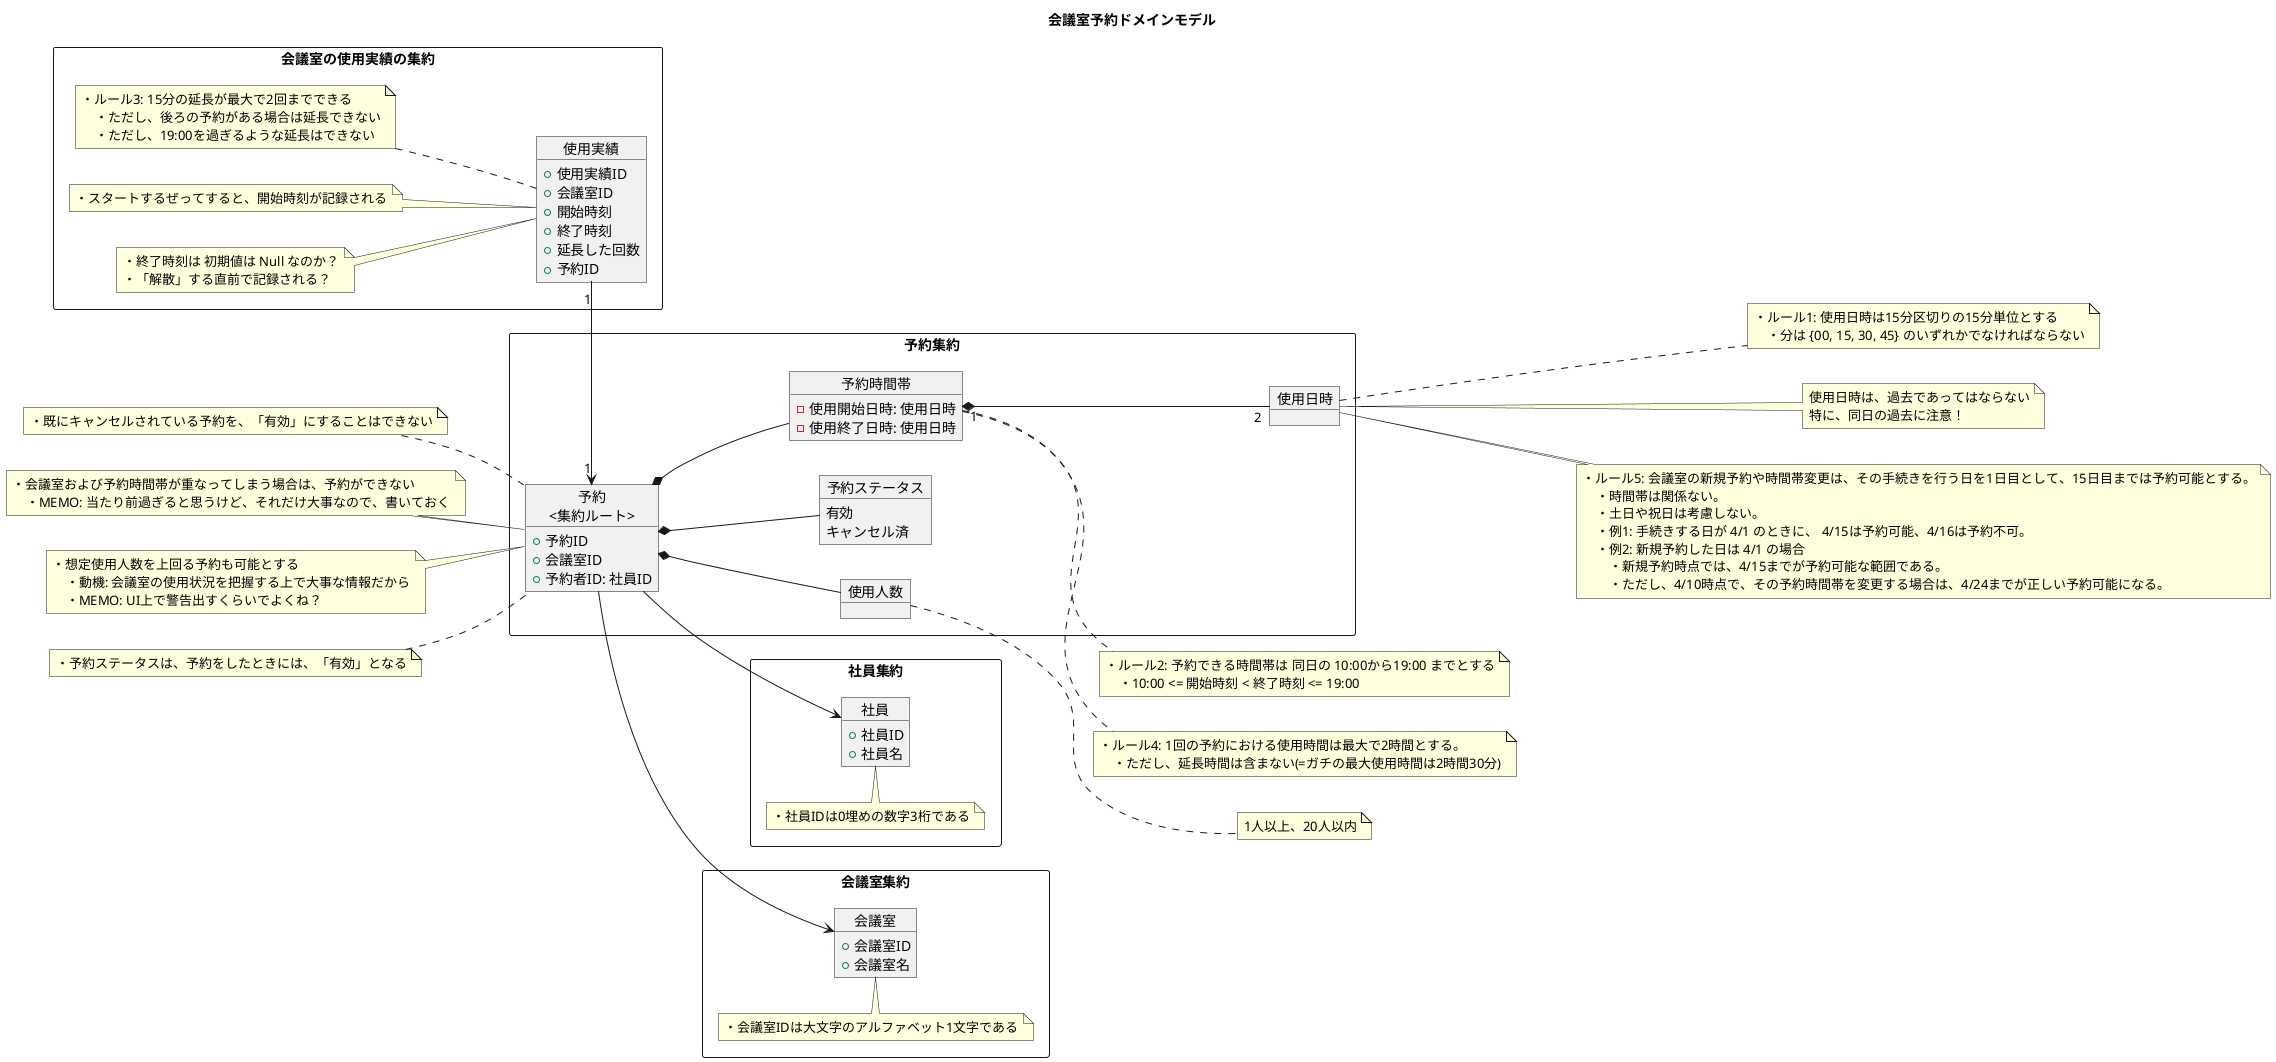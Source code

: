 @startuml

title 会議室予約ドメインモデル

left to right direction

rectangle 社員集約 {
    object 社員 {
        + 社員ID
        + 社員名
    }
    note top of 社員
    ・社員IDは0埋めの数字3桁である
    end note
}

rectangle 予約集約 {
    object "予約\n<集約ルート>" as c1 {
        + 予約ID
        + 会議室ID
        + 予約者ID: 社員ID
    }

    object 予約ステータス {
        有効
        キャンセル済
    }

    object 使用人数 {
    }

    object 予約時間帯 {
        - 使用開始日時: 使用日時
        - 使用終了日時: 使用日時
    }


    object 使用日時 {
    }
}


rectangle 会議室の使用実績の集約 {
    object "使用実績"  as c2{
        + 使用実績ID
        + 会議室ID
        + 開始時刻
        + 終了時刻
        + 延長した回数

        + 予約ID
    }

    note left of c2
    ・スタートするぜってすると、開始時刻が記録される
    end note

    note left of c2
    ・終了時刻は 初期値は Null なのか？
    ・「解散」する直前で記録される？
    end note

    note left of c2
    ・ルール3: 15分の延長が最大で2回までできる
        ・ただし、後ろの予約がある場合は延長できない
        ・ただし、19:00を過ぎるような延長はできない
    end note

    c2 "1" -right-> "1" c1

}

rectangle 会議室集約 {
    object 会議室 {
        + 会議室ID
        + 会議室名
    }
    note top of 会議室
    ・会議室IDは大文字のアルファベット1文字である
    end note

}


c1 --> 会議室
c1 --> 社員
c1 *-- 使用人数
c1 *-- 予約時間帯
c1 *-- 予約ステータス
予約時間帯 "1" *-- "2" 使用日時


' ===== 予約 =====
note left of c1
・予約ステータスは、予約をしたときには、「有効」となる
end note

note left of c1
・既にキャンセルされている予約を、「有効」にすることはできない
end note


note left of c1
・会議室および予約時間帯が重なってしまう場合は、予約ができない
    ・MEMO: 当たり前過ぎると思うけど、それだけ大事なので、書いておく
end note

note left of c1
・想定使用人数を上回る予約も可能とする
    ・動機: 会議室の使用状況を把握する上で大事な情報だから
    ・MEMO: UI上で警告出すくらいでよくね？
end note



' ===== 予約時間帯 =====
note right of 予約時間帯
・ルール2: 予約できる時間帯は 同日の 10:00から19:00 までとする
    ・10:00 <= 開始時刻 < 終了時刻 <= 19:00
end note


note right of 予約時間帯
・ルール4: 1回の予約における使用時間は最大で2時間とする。
    ・ただし、延長時間は含まない(=ガチの最大使用時間は2時間30分)
end note


' ===== 使用日時 =====
note right of 使用日時
・ルール1: 使用日時は15分区切りの15分単位とする
    ・分は {00, 15, 30, 45} のいずれかでなければならない
end note

note right of 使用日時
使用日時は、過去であってはならない
特に、同日の過去に注意！
end note

note right of 使用日時
・ルール5: 会議室の新規予約や時間帯変更は、その手続きを行う日を1日目として、15日目までは予約可能とする。
    ・時間帯は関係ない。
    ・土日や祝日は考慮しない。
    ・例1: 手続きする日が 4/1 のときに、 4/15は予約可能、4/16は予約不可。
    ・例2: 新規予約した日は 4/1 の場合
        ・新規予約時点では、4/15までが予約可能な範囲である。
        ・ただし、4/10時点で、その予約時間帯を変更する場合は、4/24までが正しい予約可能になる。
end note

note right of 使用人数
1人以上、20人以内
end note

@enduml